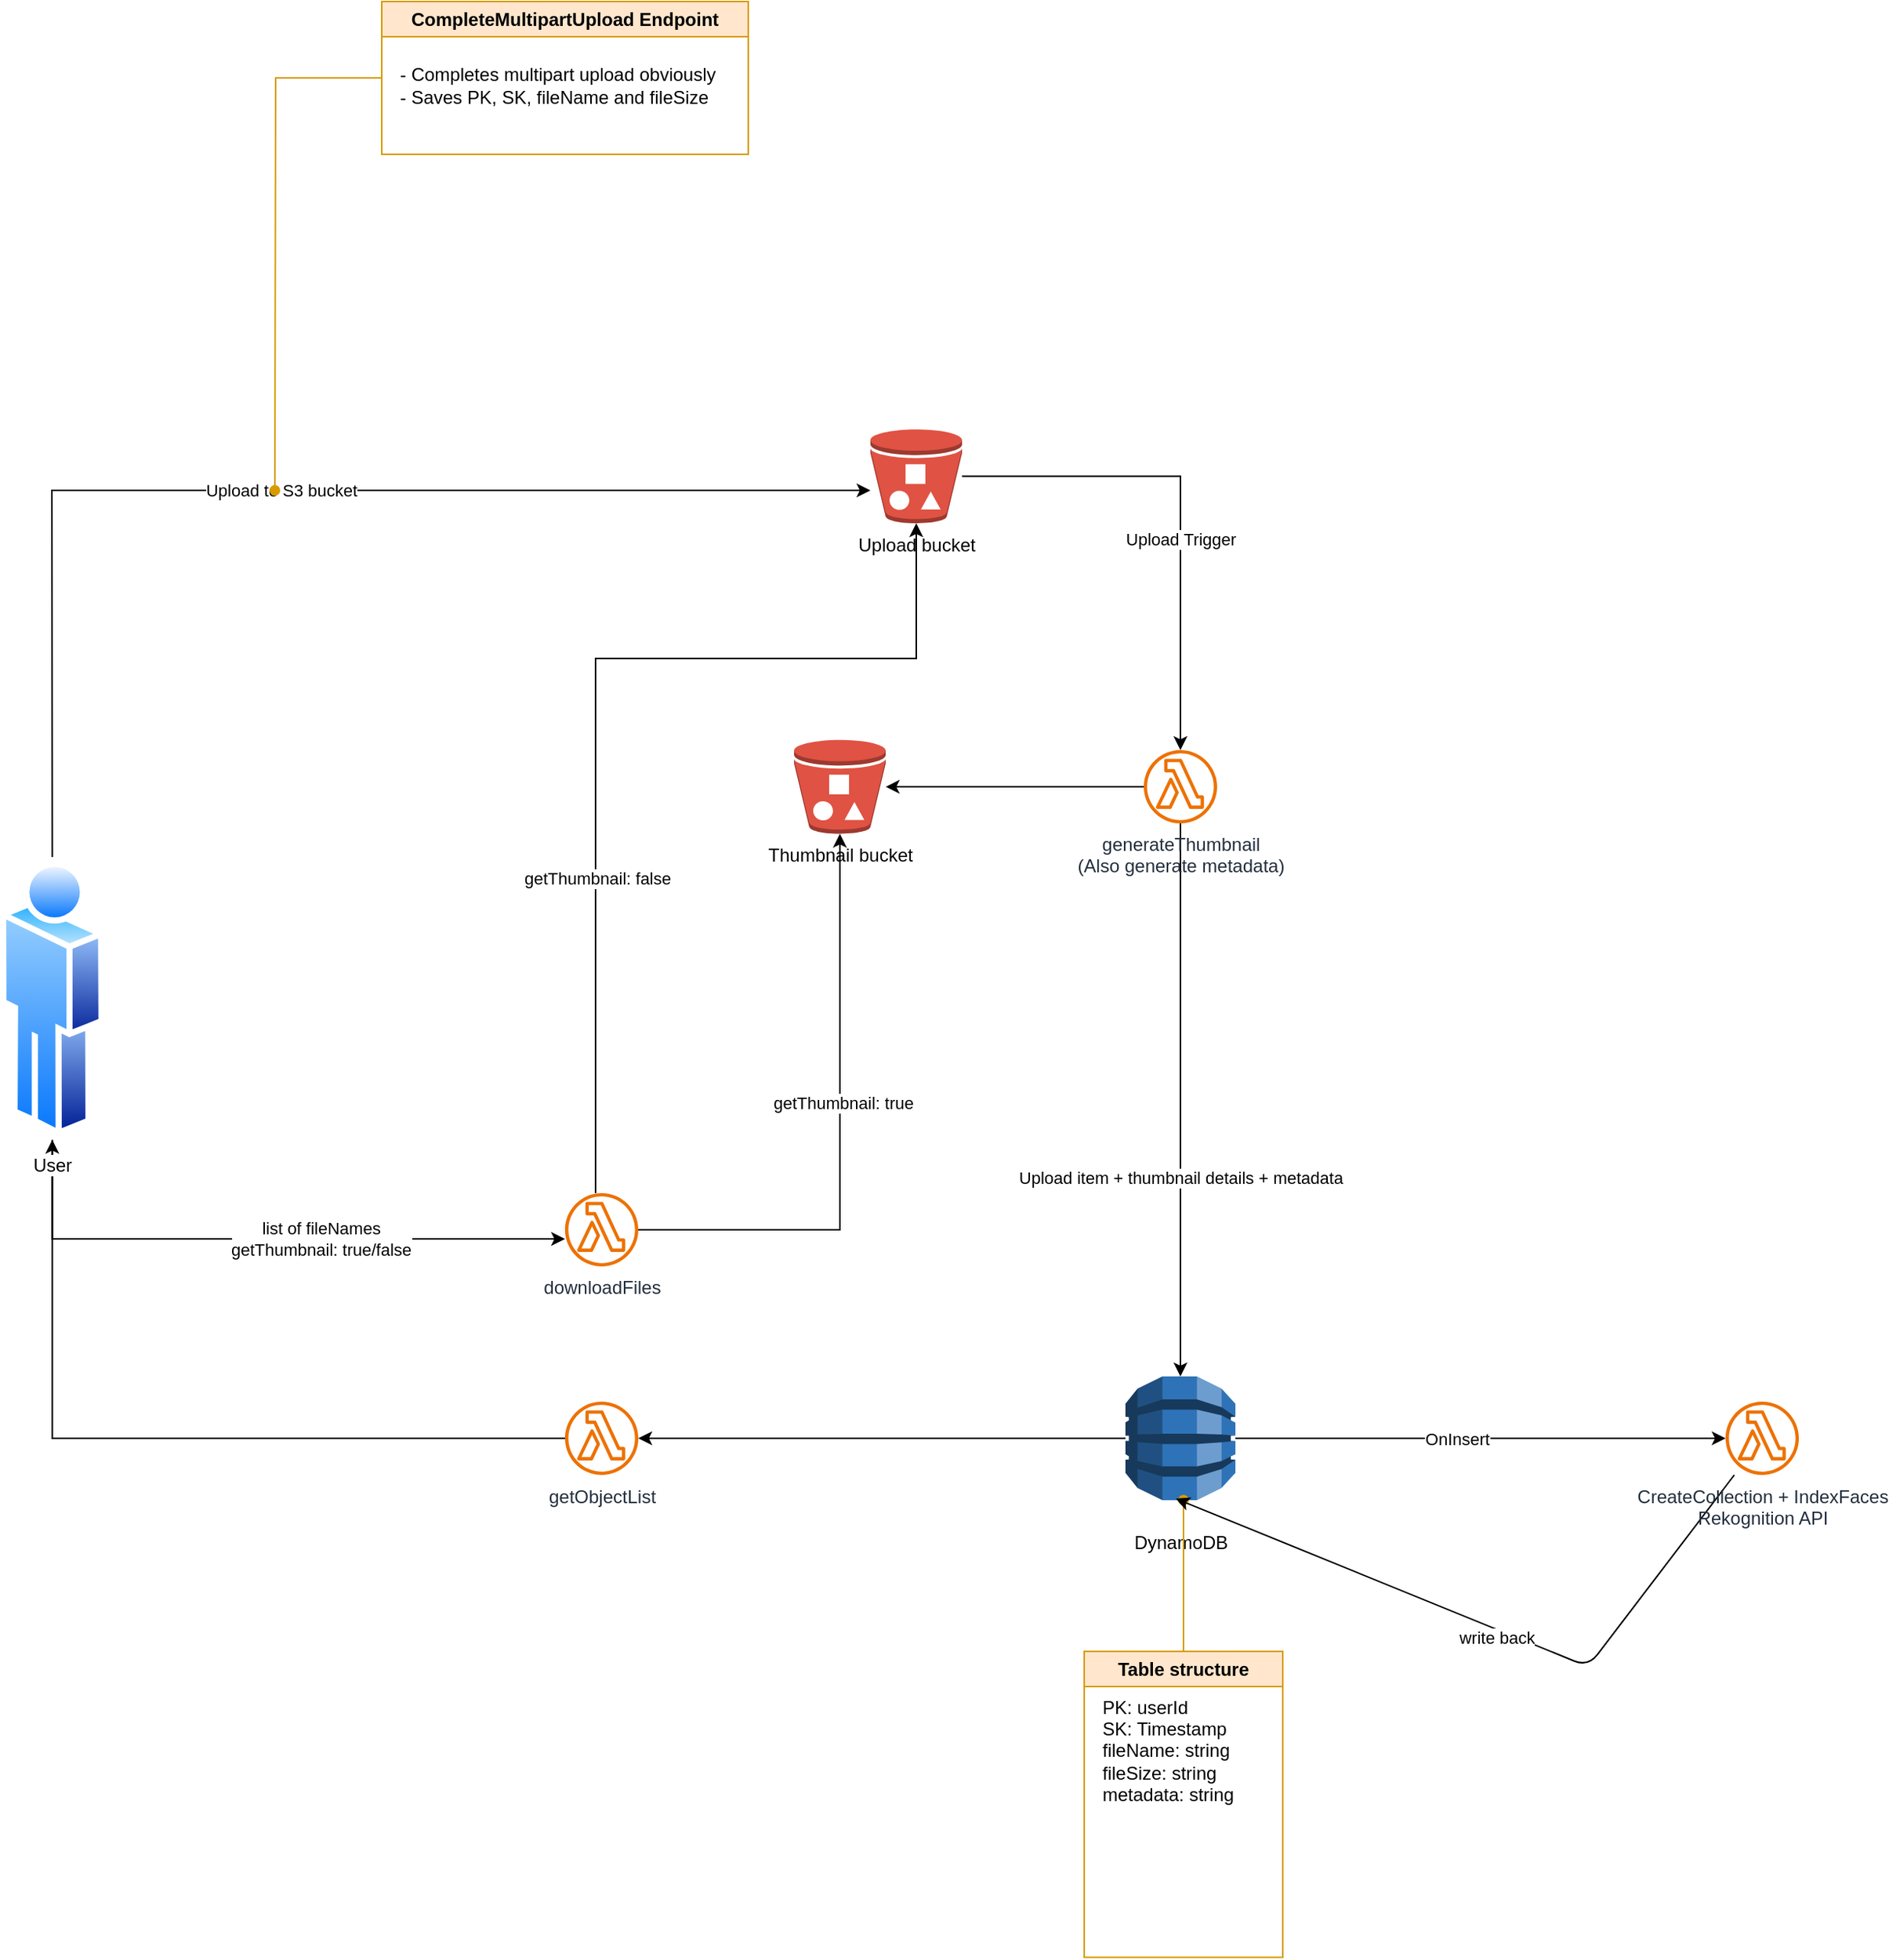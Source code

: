 <mxfile>
    <diagram name="Page-1" id="5c-N3aM7RLb5X0E32vks">
        <mxGraphModel dx="1634" dy="2206" grid="1" gridSize="10" guides="1" tooltips="1" connect="1" arrows="1" fold="1" page="1" pageScale="1" pageWidth="827" pageHeight="1169" math="0" shadow="0">
            <root>
                <mxCell id="0"/>
                <mxCell id="1" parent="0"/>
                <mxCell id="tYbbxvIeICveUMQb8AR5-11" style="edgeStyle=orthogonalEdgeStyle;rounded=0;orthogonalLoop=1;jettySize=auto;html=1;" parent="1" source="tYbbxvIeICveUMQb8AR5-8" target="tYbbxvIeICveUMQb8AR5-12" edge="1">
                    <mxGeometry relative="1" as="geometry">
                        <mxPoint x="790" y="390" as="targetPoint"/>
                    </mxGeometry>
                </mxCell>
                <mxCell id="tYbbxvIeICveUMQb8AR5-15" value="Upload Trigger" style="edgeLabel;html=1;align=center;verticalAlign=middle;resizable=0;points=[];" parent="tYbbxvIeICveUMQb8AR5-11" vertex="1" connectable="0">
                    <mxGeometry x="0.14" relative="1" as="geometry">
                        <mxPoint as="offset"/>
                    </mxGeometry>
                </mxCell>
                <mxCell id="tYbbxvIeICveUMQb8AR5-8" value="Upload bucket" style="outlineConnect=0;dashed=0;verticalLabelPosition=bottom;verticalAlign=top;align=center;html=1;shape=mxgraph.aws3.bucket_with_objects;fillColor=#E05243;gradientColor=none;" parent="1" vertex="1">
                    <mxGeometry x="600" y="200" width="60" height="61.5" as="geometry"/>
                </mxCell>
                <mxCell id="tYbbxvIeICveUMQb8AR5-9" value="" style="endArrow=classic;html=1;rounded=0;exitX=0.5;exitY=0;exitDx=0;exitDy=0;" parent="1" source="tYbbxvIeICveUMQb8AR5-29" edge="1">
                    <mxGeometry width="50" height="50" relative="1" as="geometry">
                        <mxPoint x="160" y="240" as="sourcePoint"/>
                        <mxPoint x="600" y="240" as="targetPoint"/>
                        <Array as="points">
                            <mxPoint x="64" y="240"/>
                        </Array>
                    </mxGeometry>
                </mxCell>
                <mxCell id="tYbbxvIeICveUMQb8AR5-10" value="Upload to S3 bucket" style="edgeLabel;html=1;align=center;verticalAlign=middle;resizable=0;points=[];" parent="tYbbxvIeICveUMQb8AR5-9" vertex="1" connectable="0">
                    <mxGeometry x="0.005" relative="1" as="geometry">
                        <mxPoint as="offset"/>
                    </mxGeometry>
                </mxCell>
                <mxCell id="tYbbxvIeICveUMQb8AR5-32" style="edgeStyle=orthogonalEdgeStyle;rounded=0;orthogonalLoop=1;jettySize=auto;html=1;" parent="1" source="tYbbxvIeICveUMQb8AR5-12" target="tYbbxvIeICveUMQb8AR5-23" edge="1">
                    <mxGeometry relative="1" as="geometry"/>
                </mxCell>
                <mxCell id="YWi5xt1-C6gMOy3t3PZI-7" value="Upload item + thumbnail details + metadata" style="edgeLabel;html=1;align=center;verticalAlign=middle;resizable=0;points=[];" parent="tYbbxvIeICveUMQb8AR5-32" vertex="1" connectable="0">
                    <mxGeometry x="-0.155" relative="1" as="geometry">
                        <mxPoint y="79" as="offset"/>
                    </mxGeometry>
                </mxCell>
                <mxCell id="YWi5xt1-C6gMOy3t3PZI-1" style="edgeStyle=orthogonalEdgeStyle;rounded=0;orthogonalLoop=1;jettySize=auto;html=1;" parent="1" source="tYbbxvIeICveUMQb8AR5-12" target="YWi5xt1-C6gMOy3t3PZI-6" edge="1">
                    <mxGeometry relative="1" as="geometry">
                        <mxPoint x="1040" y="434" as="targetPoint"/>
                    </mxGeometry>
                </mxCell>
                <mxCell id="tYbbxvIeICveUMQb8AR5-12" value="generateThumbnail&lt;div&gt;(Also generate metadata)&lt;/div&gt;&lt;div&gt;&lt;br&gt;&lt;/div&gt;" style="sketch=0;outlineConnect=0;fontColor=#232F3E;gradientColor=none;fillColor=#ED7100;strokeColor=none;dashed=0;verticalLabelPosition=bottom;verticalAlign=top;align=center;html=1;fontSize=12;fontStyle=0;aspect=fixed;pointerEvents=1;shape=mxgraph.aws4.lambda_function;" parent="1" vertex="1">
                    <mxGeometry x="779" y="410" width="48" height="48" as="geometry"/>
                </mxCell>
                <mxCell id="tYbbxvIeICveUMQb8AR5-28" style="edgeStyle=orthogonalEdgeStyle;rounded=0;orthogonalLoop=1;jettySize=auto;html=1;" parent="1" source="tYbbxvIeICveUMQb8AR5-23" target="tYbbxvIeICveUMQb8AR5-27" edge="1">
                    <mxGeometry relative="1" as="geometry"/>
                </mxCell>
                <mxCell id="dXzo28lPY83yRuNepPKe-8" style="edgeStyle=orthogonalEdgeStyle;rounded=0;orthogonalLoop=1;jettySize=auto;html=1;exitX=1;exitY=0.5;exitDx=0;exitDy=0;exitPerimeter=0;" parent="1" source="tYbbxvIeICveUMQb8AR5-23" target="dXzo28lPY83yRuNepPKe-4" edge="1">
                    <mxGeometry relative="1" as="geometry"/>
                </mxCell>
                <mxCell id="dXzo28lPY83yRuNepPKe-9" value="OnInsert" style="edgeLabel;html=1;align=center;verticalAlign=middle;resizable=0;points=[];" parent="dXzo28lPY83yRuNepPKe-8" vertex="1" connectable="0">
                    <mxGeometry x="-0.097" relative="1" as="geometry">
                        <mxPoint as="offset"/>
                    </mxGeometry>
                </mxCell>
                <mxCell id="tYbbxvIeICveUMQb8AR5-23" value="&lt;div&gt;&lt;br&gt;&lt;/div&gt;&lt;div&gt;DynamoDB&lt;/div&gt;&lt;div&gt;&lt;br&gt;&lt;/div&gt;" style="outlineConnect=0;dashed=0;verticalLabelPosition=bottom;verticalAlign=top;align=center;html=1;shape=mxgraph.aws3.dynamo_db;fillColor=#2E73B8;gradientColor=none;" parent="1" vertex="1">
                    <mxGeometry x="767" y="820" width="72" height="81" as="geometry"/>
                </mxCell>
                <mxCell id="tYbbxvIeICveUMQb8AR5-31" style="edgeStyle=orthogonalEdgeStyle;rounded=0;orthogonalLoop=1;jettySize=auto;html=1;" parent="1" source="tYbbxvIeICveUMQb8AR5-27" target="tYbbxvIeICveUMQb8AR5-29" edge="1">
                    <mxGeometry relative="1" as="geometry"/>
                </mxCell>
                <mxCell id="tYbbxvIeICveUMQb8AR5-27" value="getObjectList&lt;div&gt;&lt;br&gt;&lt;/div&gt;" style="sketch=0;outlineConnect=0;fontColor=#232F3E;gradientColor=none;fillColor=#ED7100;strokeColor=none;dashed=0;verticalLabelPosition=bottom;verticalAlign=top;align=center;html=1;fontSize=12;fontStyle=0;aspect=fixed;pointerEvents=1;shape=mxgraph.aws4.lambda_function;" parent="1" vertex="1">
                    <mxGeometry x="400" y="836.5" width="48" height="48" as="geometry"/>
                </mxCell>
                <mxCell id="AmnEW71E2zM5J6LSEBQ--5" style="edgeStyle=orthogonalEdgeStyle;rounded=0;orthogonalLoop=1;jettySize=auto;html=1;" parent="1" source="tYbbxvIeICveUMQb8AR5-29" target="AmnEW71E2zM5J6LSEBQ--2" edge="1">
                    <mxGeometry relative="1" as="geometry">
                        <Array as="points">
                            <mxPoint x="64" y="730"/>
                        </Array>
                    </mxGeometry>
                </mxCell>
                <mxCell id="AmnEW71E2zM5J6LSEBQ--6" value="list of fileNames&lt;br&gt;getThumbnail: true/false" style="edgeLabel;html=1;align=center;verticalAlign=middle;resizable=0;points=[];" parent="AmnEW71E2zM5J6LSEBQ--5" vertex="1" connectable="0">
                    <mxGeometry x="-0.004" y="-2" relative="1" as="geometry">
                        <mxPoint x="41" y="-2" as="offset"/>
                    </mxGeometry>
                </mxCell>
                <mxCell id="tYbbxvIeICveUMQb8AR5-29" value="User" style="image;aspect=fixed;perimeter=ellipsePerimeter;html=1;align=center;shadow=0;dashed=0;spacingTop=3;image=img/lib/active_directory/user.svg;" parent="1" vertex="1">
                    <mxGeometry x="30" y="480" width="68.5" height="185.14" as="geometry"/>
                </mxCell>
                <mxCell id="YWi5xt1-C6gMOy3t3PZI-6" value="Thumbnail bucket" style="outlineConnect=0;dashed=0;verticalLabelPosition=bottom;verticalAlign=top;align=center;html=1;shape=mxgraph.aws3.bucket_with_objects;fillColor=#E05243;gradientColor=none;" parent="1" vertex="1">
                    <mxGeometry x="550" y="403.25" width="60" height="61.5" as="geometry"/>
                </mxCell>
                <mxCell id="AmnEW71E2zM5J6LSEBQ--7" style="edgeStyle=orthogonalEdgeStyle;rounded=0;orthogonalLoop=1;jettySize=auto;html=1;entryX=0.5;entryY=1;entryDx=0;entryDy=0;entryPerimeter=0;" parent="1" source="AmnEW71E2zM5J6LSEBQ--2" target="YWi5xt1-C6gMOy3t3PZI-6" edge="1">
                    <mxGeometry relative="1" as="geometry">
                        <mxPoint x="580" y="500" as="targetPoint"/>
                    </mxGeometry>
                </mxCell>
                <mxCell id="AmnEW71E2zM5J6LSEBQ--10" value="getThumbnail: true" style="edgeLabel;html=1;align=center;verticalAlign=middle;resizable=0;points=[];" parent="AmnEW71E2zM5J6LSEBQ--7" vertex="1" connectable="0">
                    <mxGeometry x="0.099" y="-2" relative="1" as="geometry">
                        <mxPoint as="offset"/>
                    </mxGeometry>
                </mxCell>
                <mxCell id="AmnEW71E2zM5J6LSEBQ--8" style="edgeStyle=orthogonalEdgeStyle;rounded=0;orthogonalLoop=1;jettySize=auto;html=1;" parent="1" source="AmnEW71E2zM5J6LSEBQ--2" target="tYbbxvIeICveUMQb8AR5-8" edge="1">
                    <mxGeometry relative="1" as="geometry">
                        <Array as="points">
                            <mxPoint x="420" y="350"/>
                            <mxPoint x="630" y="350"/>
                        </Array>
                    </mxGeometry>
                </mxCell>
                <mxCell id="AmnEW71E2zM5J6LSEBQ--9" value="getThumbnail: false" style="edgeLabel;html=1;align=center;verticalAlign=middle;resizable=0;points=[];" parent="AmnEW71E2zM5J6LSEBQ--8" vertex="1" connectable="0">
                    <mxGeometry x="-0.365" y="-1" relative="1" as="geometry">
                        <mxPoint as="offset"/>
                    </mxGeometry>
                </mxCell>
                <mxCell id="AmnEW71E2zM5J6LSEBQ--2" value="downloadFiles" style="sketch=0;outlineConnect=0;fontColor=#232F3E;gradientColor=none;fillColor=#ED7100;strokeColor=none;dashed=0;verticalLabelPosition=bottom;verticalAlign=top;align=center;html=1;fontSize=12;fontStyle=0;aspect=fixed;pointerEvents=1;shape=mxgraph.aws4.lambda_function;" parent="1" vertex="1">
                    <mxGeometry x="400" y="700" width="48" height="48" as="geometry"/>
                </mxCell>
                <mxCell id="sQ9Gj2LAa3YzsV_l0nJq-28" value="" style="rounded=0;orthogonalLoop=1;jettySize=auto;html=1;edgeStyle=orthogonalEdgeStyle;endArrow=oval;endFill=1;fillColor=#ffe6cc;strokeColor=#d79b00;" parent="1" source="sQ9Gj2LAa3YzsV_l0nJq-27" target="tYbbxvIeICveUMQb8AR5-23" edge="1">
                    <mxGeometry relative="1" as="geometry">
                        <Array as="points">
                            <mxPoint x="805" y="950"/>
                            <mxPoint x="805" y="950"/>
                        </Array>
                    </mxGeometry>
                </mxCell>
                <mxCell id="sQ9Gj2LAa3YzsV_l0nJq-27" value="Table structure" style="swimlane;whiteSpace=wrap;html=1;fillColor=#ffe6cc;strokeColor=#d79b00;" parent="1" vertex="1">
                    <mxGeometry x="740" y="1000" width="130" height="200.25" as="geometry"/>
                </mxCell>
                <mxCell id="sQ9Gj2LAa3YzsV_l0nJq-29" value="PK: userId&lt;div&gt;SK: Timestamp&lt;/div&gt;&lt;div&gt;fileName: string&lt;/div&gt;&lt;div&gt;fileSize: string&lt;/div&gt;&lt;div&gt;metadata: string&lt;/div&gt;" style="text;html=1;align=left;verticalAlign=middle;resizable=0;points=[];autosize=1;strokeColor=none;fillColor=none;" parent="sQ9Gj2LAa3YzsV_l0nJq-27" vertex="1">
                    <mxGeometry x="10" y="20" width="110" height="90" as="geometry"/>
                </mxCell>
                <mxCell id="sQ9Gj2LAa3YzsV_l0nJq-31" style="edgeStyle=orthogonalEdgeStyle;rounded=0;orthogonalLoop=1;jettySize=auto;html=1;endArrow=oval;endFill=1;fillColor=#ffe6cc;strokeColor=#d79b00;" parent="1" source="sQ9Gj2LAa3YzsV_l0nJq-30" edge="1">
                    <mxGeometry relative="1" as="geometry">
                        <mxPoint x="210" y="240" as="targetPoint"/>
                    </mxGeometry>
                </mxCell>
                <mxCell id="sQ9Gj2LAa3YzsV_l0nJq-30" value="CompleteMultipartUpload Endpoint" style="swimlane;whiteSpace=wrap;html=1;fillColor=#ffe6cc;strokeColor=#d79b00;" parent="1" vertex="1">
                    <mxGeometry x="280" y="-80" width="240" height="100" as="geometry"/>
                </mxCell>
                <mxCell id="sQ9Gj2LAa3YzsV_l0nJq-32" value="- Completes multipart upload obviously&lt;div&gt;- Saves PK, SK, fileName and fileSize&lt;/div&gt;" style="text;html=1;align=left;verticalAlign=middle;resizable=0;points=[];autosize=1;strokeColor=none;fillColor=none;" parent="sQ9Gj2LAa3YzsV_l0nJq-30" vertex="1">
                    <mxGeometry x="10" y="35" width="230" height="40" as="geometry"/>
                </mxCell>
                <mxCell id="2" style="edgeStyle=none;html=1;" edge="1" parent="1" source="dXzo28lPY83yRuNepPKe-4">
                    <mxGeometry relative="1" as="geometry">
                        <mxPoint x="800" y="900" as="targetPoint"/>
                        <Array as="points">
                            <mxPoint x="1070" y="1010"/>
                        </Array>
                    </mxGeometry>
                </mxCell>
                <mxCell id="3" value="write back" style="edgeLabel;html=1;align=center;verticalAlign=middle;resizable=0;points=[];" vertex="1" connectable="0" parent="2">
                    <mxGeometry x="-0.655" y="-3" relative="1" as="geometry">
                        <mxPoint x="-107" y="46" as="offset"/>
                    </mxGeometry>
                </mxCell>
                <mxCell id="dXzo28lPY83yRuNepPKe-4" value="&lt;div&gt;CreateCollection + IndexFaces&lt;/div&gt;&lt;div&gt;Rekognition API&lt;/div&gt;" style="sketch=0;outlineConnect=0;fontColor=#232F3E;gradientColor=none;fillColor=#ED7100;strokeColor=none;dashed=0;verticalLabelPosition=bottom;verticalAlign=top;align=center;html=1;fontSize=12;fontStyle=0;aspect=fixed;pointerEvents=1;shape=mxgraph.aws4.lambda_function;" parent="1" vertex="1">
                    <mxGeometry x="1160" y="836.5" width="48" height="48" as="geometry"/>
                </mxCell>
            </root>
        </mxGraphModel>
    </diagram>
</mxfile>